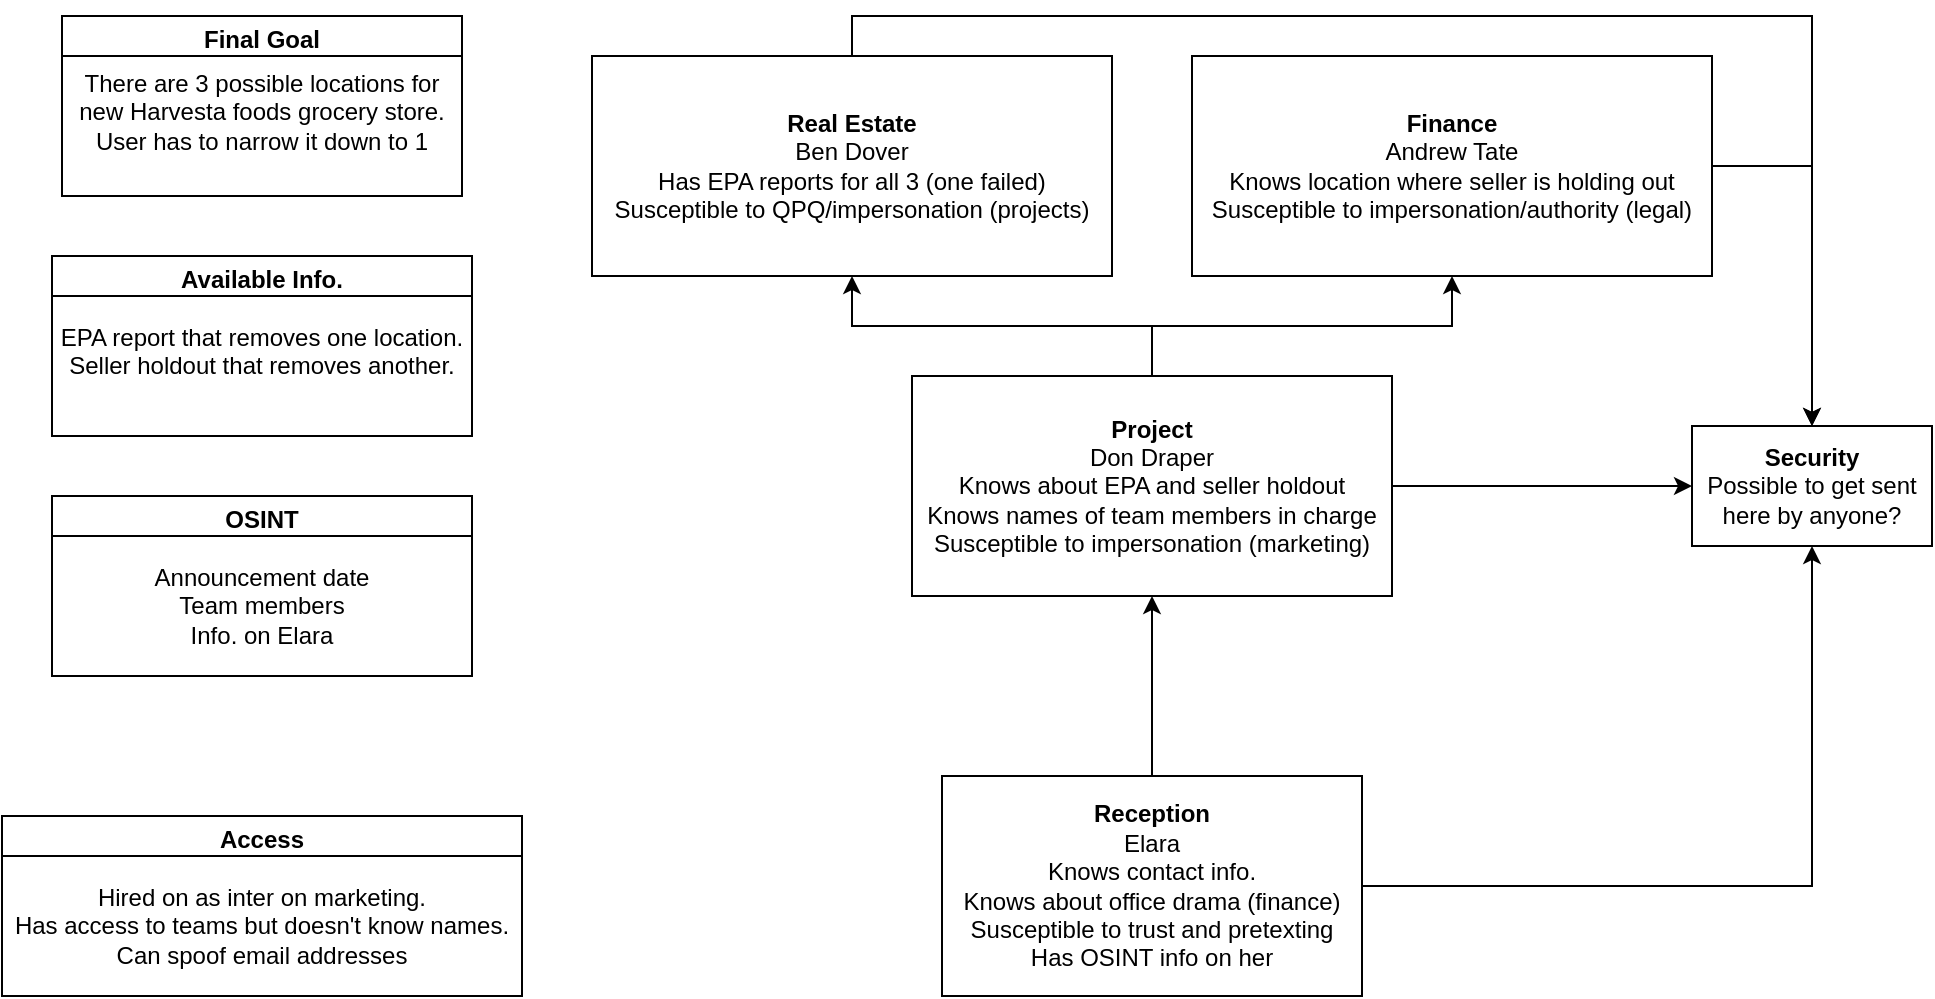 <mxfile version="24.8.3">
  <diagram name="Page-1" id="HjrRZ_Cy4e2nAflSNzTi">
    <mxGraphModel dx="1434" dy="774" grid="1" gridSize="10" guides="1" tooltips="1" connect="1" arrows="1" fold="1" page="1" pageScale="1" pageWidth="850" pageHeight="1100" math="0" shadow="0">
      <root>
        <mxCell id="0" />
        <mxCell id="1" parent="0" />
        <mxCell id="JHLqIhkrVFdrXxeVgvKj-17" style="edgeStyle=orthogonalEdgeStyle;rounded=0;orthogonalLoop=1;jettySize=auto;html=1;exitX=0.5;exitY=0;exitDx=0;exitDy=0;entryX=0.5;entryY=1;entryDx=0;entryDy=0;" edge="1" parent="1" source="JHLqIhkrVFdrXxeVgvKj-2" target="JHLqIhkrVFdrXxeVgvKj-3">
          <mxGeometry relative="1" as="geometry" />
        </mxCell>
        <mxCell id="JHLqIhkrVFdrXxeVgvKj-29" style="edgeStyle=orthogonalEdgeStyle;rounded=0;orthogonalLoop=1;jettySize=auto;html=1;exitX=1;exitY=0.5;exitDx=0;exitDy=0;entryX=0.5;entryY=1;entryDx=0;entryDy=0;" edge="1" parent="1" source="JHLqIhkrVFdrXxeVgvKj-2" target="JHLqIhkrVFdrXxeVgvKj-26">
          <mxGeometry relative="1" as="geometry" />
        </mxCell>
        <mxCell id="JHLqIhkrVFdrXxeVgvKj-2" value="&lt;div&gt;&lt;b&gt;Reception&lt;/b&gt;&lt;/div&gt;&lt;div&gt;Elara&lt;/div&gt;&lt;div&gt;Knows contact info.&lt;/div&gt;&lt;div&gt;Knows about office drama (finance)&lt;/div&gt;&lt;div&gt;Susceptible to trust and pretexting&lt;/div&gt;&lt;div&gt;Has OSINT info on her&lt;br&gt;&lt;/div&gt;" style="rounded=0;whiteSpace=wrap;html=1;" vertex="1" parent="1">
          <mxGeometry x="475" y="620" width="210" height="110" as="geometry" />
        </mxCell>
        <mxCell id="JHLqIhkrVFdrXxeVgvKj-20" style="edgeStyle=orthogonalEdgeStyle;rounded=0;orthogonalLoop=1;jettySize=auto;html=1;exitX=0.5;exitY=0;exitDx=0;exitDy=0;entryX=0.5;entryY=1;entryDx=0;entryDy=0;" edge="1" parent="1" source="JHLqIhkrVFdrXxeVgvKj-3" target="JHLqIhkrVFdrXxeVgvKj-19">
          <mxGeometry relative="1" as="geometry" />
        </mxCell>
        <mxCell id="JHLqIhkrVFdrXxeVgvKj-22" style="edgeStyle=orthogonalEdgeStyle;rounded=0;orthogonalLoop=1;jettySize=auto;html=1;entryX=0.5;entryY=1;entryDx=0;entryDy=0;" edge="1" parent="1" source="JHLqIhkrVFdrXxeVgvKj-3" target="JHLqIhkrVFdrXxeVgvKj-18">
          <mxGeometry relative="1" as="geometry" />
        </mxCell>
        <mxCell id="JHLqIhkrVFdrXxeVgvKj-31" style="edgeStyle=orthogonalEdgeStyle;rounded=0;orthogonalLoop=1;jettySize=auto;html=1;exitX=1;exitY=0.5;exitDx=0;exitDy=0;entryX=0;entryY=0.5;entryDx=0;entryDy=0;" edge="1" parent="1" source="JHLqIhkrVFdrXxeVgvKj-3" target="JHLqIhkrVFdrXxeVgvKj-26">
          <mxGeometry relative="1" as="geometry" />
        </mxCell>
        <mxCell id="JHLqIhkrVFdrXxeVgvKj-3" value="&lt;div&gt;&lt;b&gt;Project&lt;/b&gt;&lt;/div&gt;&lt;div&gt;Don Draper&lt;/div&gt;&lt;div&gt;Knows about EPA and seller holdout&lt;/div&gt;&lt;div&gt;Knows names of team members in charge&lt;br&gt;&lt;/div&gt;&lt;div&gt;Susceptible to impersonation (marketing)&lt;br&gt;&lt;/div&gt;" style="rounded=0;whiteSpace=wrap;html=1;" vertex="1" parent="1">
          <mxGeometry x="460" y="420" width="240" height="110" as="geometry" />
        </mxCell>
        <mxCell id="JHLqIhkrVFdrXxeVgvKj-4" value="Final Goal" style="swimlane;whiteSpace=wrap;html=1;" vertex="1" parent="1">
          <mxGeometry x="35" y="240" width="200" height="90" as="geometry" />
        </mxCell>
        <mxCell id="JHLqIhkrVFdrXxeVgvKj-5" value="&lt;div&gt;There are 3 possible locations for new Harvesta foods grocery store.&lt;/div&gt;&lt;div&gt;User has to narrow it down to 1&lt;/div&gt;&lt;div&gt;&lt;br&gt;&lt;/div&gt;" style="whiteSpace=wrap;html=1;" vertex="1" parent="JHLqIhkrVFdrXxeVgvKj-4">
          <mxGeometry y="20" width="200" height="70" as="geometry" />
        </mxCell>
        <mxCell id="JHLqIhkrVFdrXxeVgvKj-6" value="Available Info." style="swimlane;whiteSpace=wrap;html=1;" vertex="1" parent="1">
          <mxGeometry x="30" y="360" width="210" height="90" as="geometry">
            <mxRectangle x="30" y="370" width="120" height="30" as="alternateBounds" />
          </mxGeometry>
        </mxCell>
        <mxCell id="JHLqIhkrVFdrXxeVgvKj-7" value="&lt;div&gt;EPA report that removes one location.&lt;/div&gt;&lt;div&gt;Seller holdout that removes another.&lt;/div&gt;&lt;div&gt;&lt;br&gt;&lt;/div&gt;" style="whiteSpace=wrap;html=1;" vertex="1" parent="JHLqIhkrVFdrXxeVgvKj-6">
          <mxGeometry y="20" width="210" height="70" as="geometry" />
        </mxCell>
        <mxCell id="JHLqIhkrVFdrXxeVgvKj-11" value="OSINT" style="swimlane;whiteSpace=wrap;html=1;" vertex="1" parent="1">
          <mxGeometry x="30" y="480" width="210" height="90" as="geometry">
            <mxRectangle x="30" y="370" width="120" height="30" as="alternateBounds" />
          </mxGeometry>
        </mxCell>
        <mxCell id="JHLqIhkrVFdrXxeVgvKj-12" value="&lt;div&gt;Announcement date&lt;/div&gt;&lt;div&gt;Team members&lt;/div&gt;&lt;div&gt;Info. on Elara&lt;br&gt;&lt;/div&gt;" style="whiteSpace=wrap;html=1;" vertex="1" parent="JHLqIhkrVFdrXxeVgvKj-11">
          <mxGeometry y="20" width="210" height="70" as="geometry" />
        </mxCell>
        <mxCell id="JHLqIhkrVFdrXxeVgvKj-15" value="Access" style="swimlane;whiteSpace=wrap;html=1;" vertex="1" parent="1">
          <mxGeometry x="5" y="640" width="260" height="90" as="geometry">
            <mxRectangle x="30" y="370" width="120" height="30" as="alternateBounds" />
          </mxGeometry>
        </mxCell>
        <mxCell id="JHLqIhkrVFdrXxeVgvKj-16" value="&lt;div&gt;Hired on as inter on marketing.&lt;/div&gt;&lt;div&gt;Has access to teams but doesn&#39;t know names.&lt;/div&gt;&lt;div&gt;Can spoof email addresses&lt;br&gt;&lt;/div&gt;" style="whiteSpace=wrap;html=1;" vertex="1" parent="JHLqIhkrVFdrXxeVgvKj-15">
          <mxGeometry y="20" width="260" height="70" as="geometry" />
        </mxCell>
        <mxCell id="JHLqIhkrVFdrXxeVgvKj-27" style="edgeStyle=orthogonalEdgeStyle;rounded=0;orthogonalLoop=1;jettySize=auto;html=1;exitX=1;exitY=0.5;exitDx=0;exitDy=0;entryX=0.5;entryY=0;entryDx=0;entryDy=0;" edge="1" parent="1" source="JHLqIhkrVFdrXxeVgvKj-18" target="JHLqIhkrVFdrXxeVgvKj-26">
          <mxGeometry relative="1" as="geometry" />
        </mxCell>
        <mxCell id="JHLqIhkrVFdrXxeVgvKj-18" value="&lt;div&gt;&lt;b&gt;Finance&lt;/b&gt;&lt;/div&gt;&lt;div&gt;Andrew Tate&lt;/div&gt;&lt;div&gt;Knows location where seller is holding out&lt;/div&gt;&lt;div&gt;Susceptible to impersonation/authority (legal)&lt;br&gt;&lt;/div&gt;" style="rounded=0;whiteSpace=wrap;html=1;" vertex="1" parent="1">
          <mxGeometry x="600" y="260" width="260" height="110" as="geometry" />
        </mxCell>
        <mxCell id="JHLqIhkrVFdrXxeVgvKj-30" style="edgeStyle=orthogonalEdgeStyle;rounded=0;orthogonalLoop=1;jettySize=auto;html=1;exitX=0.5;exitY=0;exitDx=0;exitDy=0;entryX=0.5;entryY=0;entryDx=0;entryDy=0;" edge="1" parent="1" source="JHLqIhkrVFdrXxeVgvKj-19" target="JHLqIhkrVFdrXxeVgvKj-26">
          <mxGeometry relative="1" as="geometry" />
        </mxCell>
        <mxCell id="JHLqIhkrVFdrXxeVgvKj-19" value="&lt;div&gt;&lt;b&gt;Real Estate&lt;/b&gt;&lt;/div&gt;&lt;div&gt;Ben Dover&lt;/div&gt;&lt;div&gt;Has EPA reports for all 3 (one failed)&lt;/div&gt;&lt;div&gt;Susceptible to QPQ/impersonation (projects)&lt;br&gt;&lt;/div&gt;" style="rounded=0;whiteSpace=wrap;html=1;" vertex="1" parent="1">
          <mxGeometry x="300" y="260" width="260" height="110" as="geometry" />
        </mxCell>
        <mxCell id="JHLqIhkrVFdrXxeVgvKj-21" style="edgeStyle=orthogonalEdgeStyle;rounded=0;orthogonalLoop=1;jettySize=auto;html=1;exitX=0.5;exitY=1;exitDx=0;exitDy=0;" edge="1" parent="1" source="JHLqIhkrVFdrXxeVgvKj-18" target="JHLqIhkrVFdrXxeVgvKj-18">
          <mxGeometry relative="1" as="geometry" />
        </mxCell>
        <mxCell id="JHLqIhkrVFdrXxeVgvKj-26" value="&lt;div&gt;&lt;b&gt;Security&lt;/b&gt;&lt;/div&gt;&lt;div&gt;Possible to get sent here by anyone?&lt;br&gt;&lt;/div&gt;" style="rounded=0;whiteSpace=wrap;html=1;" vertex="1" parent="1">
          <mxGeometry x="850" y="445" width="120" height="60" as="geometry" />
        </mxCell>
      </root>
    </mxGraphModel>
  </diagram>
</mxfile>

